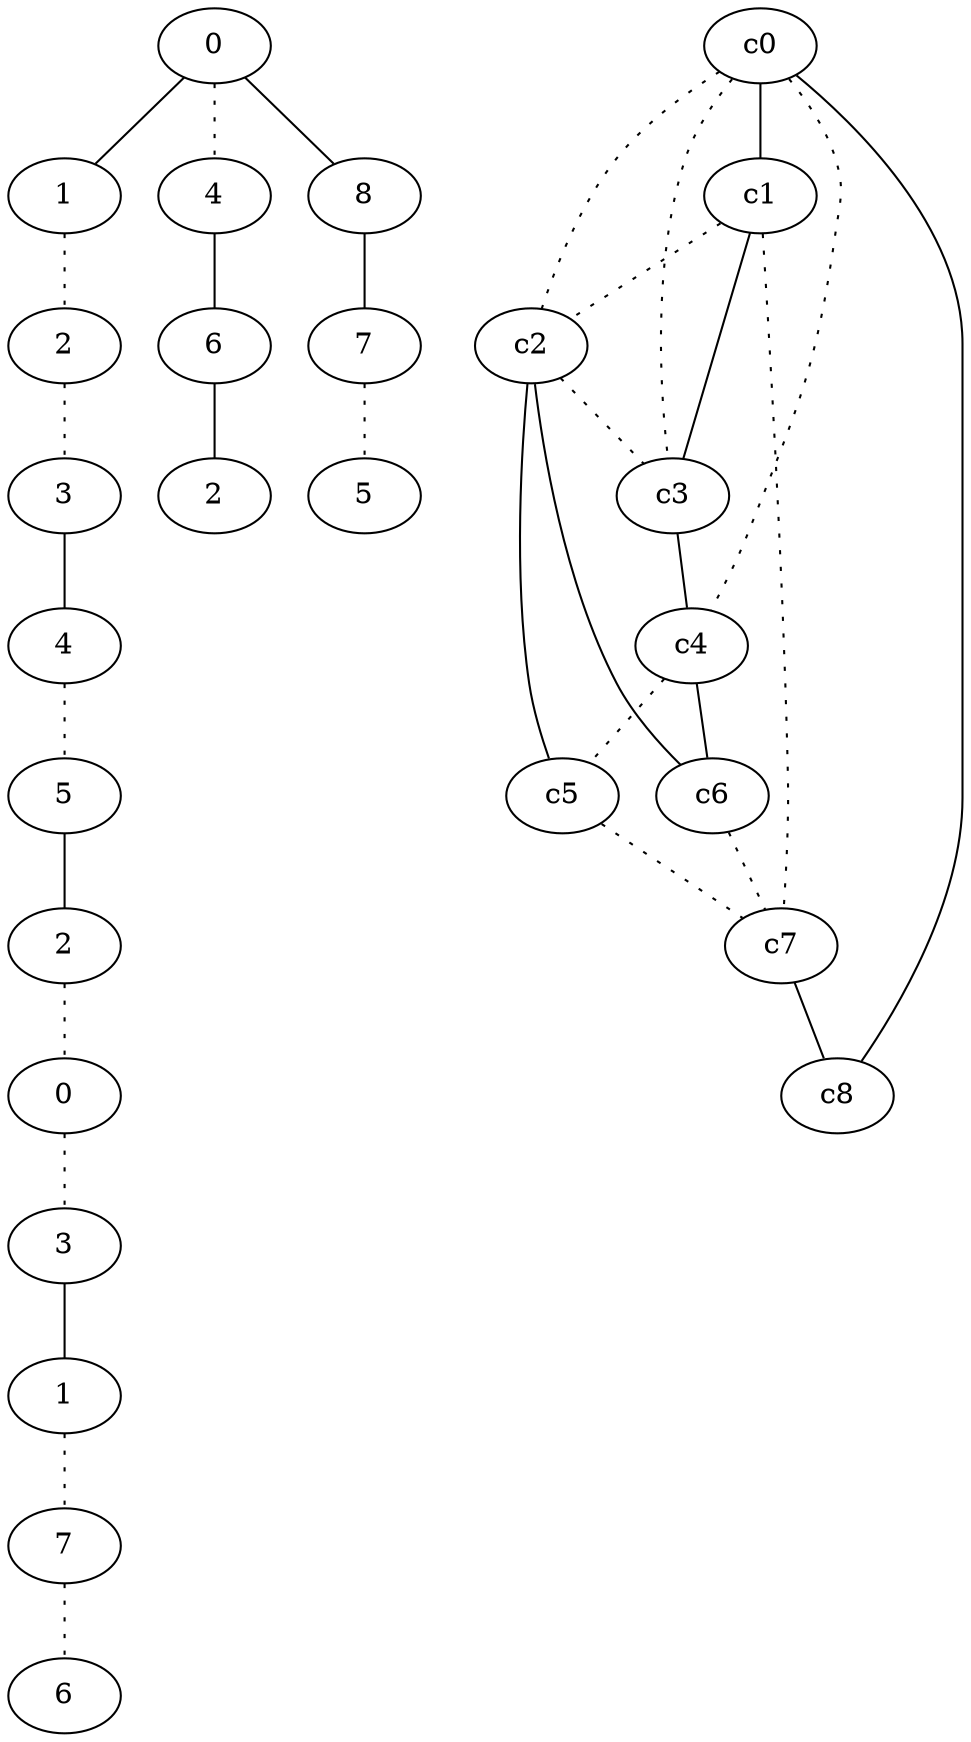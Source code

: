 graph {
a0[label=0];
a1[label=1];
a2[label=2];
a3[label=3];
a4[label=4];
a5[label=5];
a6[label=2];
a7[label=0];
a8[label=3];
a9[label=1];
a10[label=7];
a11[label=6];
a12[label=4];
a13[label=6];
a14[label=2];
a15[label=8];
a16[label=7];
a17[label=5];
a0 -- a1;
a0 -- a12 [style=dotted];
a0 -- a15;
a1 -- a2 [style=dotted];
a2 -- a3 [style=dotted];
a3 -- a4;
a4 -- a5 [style=dotted];
a5 -- a6;
a6 -- a7 [style=dotted];
a7 -- a8 [style=dotted];
a8 -- a9;
a9 -- a10 [style=dotted];
a10 -- a11 [style=dotted];
a12 -- a13;
a13 -- a14;
a15 -- a16;
a16 -- a17 [style=dotted];
c0 -- c1;
c0 -- c2 [style=dotted];
c0 -- c3 [style=dotted];
c0 -- c4 [style=dotted];
c0 -- c8;
c1 -- c2 [style=dotted];
c1 -- c3;
c1 -- c7 [style=dotted];
c2 -- c3 [style=dotted];
c2 -- c5;
c2 -- c6;
c3 -- c4;
c4 -- c5 [style=dotted];
c4 -- c6;
c5 -- c7 [style=dotted];
c6 -- c7 [style=dotted];
c7 -- c8;
}
